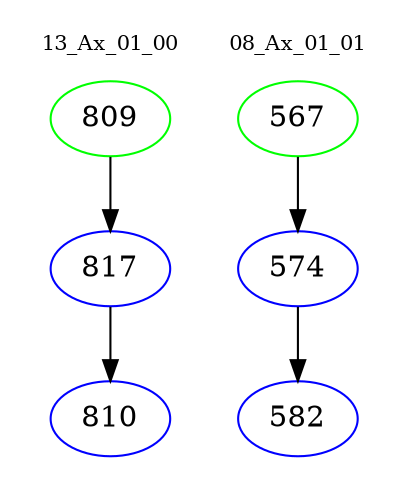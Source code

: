 digraph{
subgraph cluster_0 {
color = white
label = "13_Ax_01_00";
fontsize=10;
T0_809 [label="809", color="green"]
T0_809 -> T0_817 [color="black"]
T0_817 [label="817", color="blue"]
T0_817 -> T0_810 [color="black"]
T0_810 [label="810", color="blue"]
}
subgraph cluster_1 {
color = white
label = "08_Ax_01_01";
fontsize=10;
T1_567 [label="567", color="green"]
T1_567 -> T1_574 [color="black"]
T1_574 [label="574", color="blue"]
T1_574 -> T1_582 [color="black"]
T1_582 [label="582", color="blue"]
}
}
